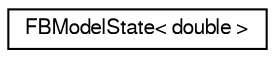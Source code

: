 digraph "Graphical Class Hierarchy"
{
  edge [fontname="FreeSans",fontsize="10",labelfontname="FreeSans",labelfontsize="10"];
  node [fontname="FreeSans",fontsize="10",shape=record];
  rankdir="LR";
  Node1 [label="FBModelState\< double \>",height=0.2,width=0.4,color="black", fillcolor="white", style="filled",URL="$de/d75/struct_f_b_model_state.html"];
}
